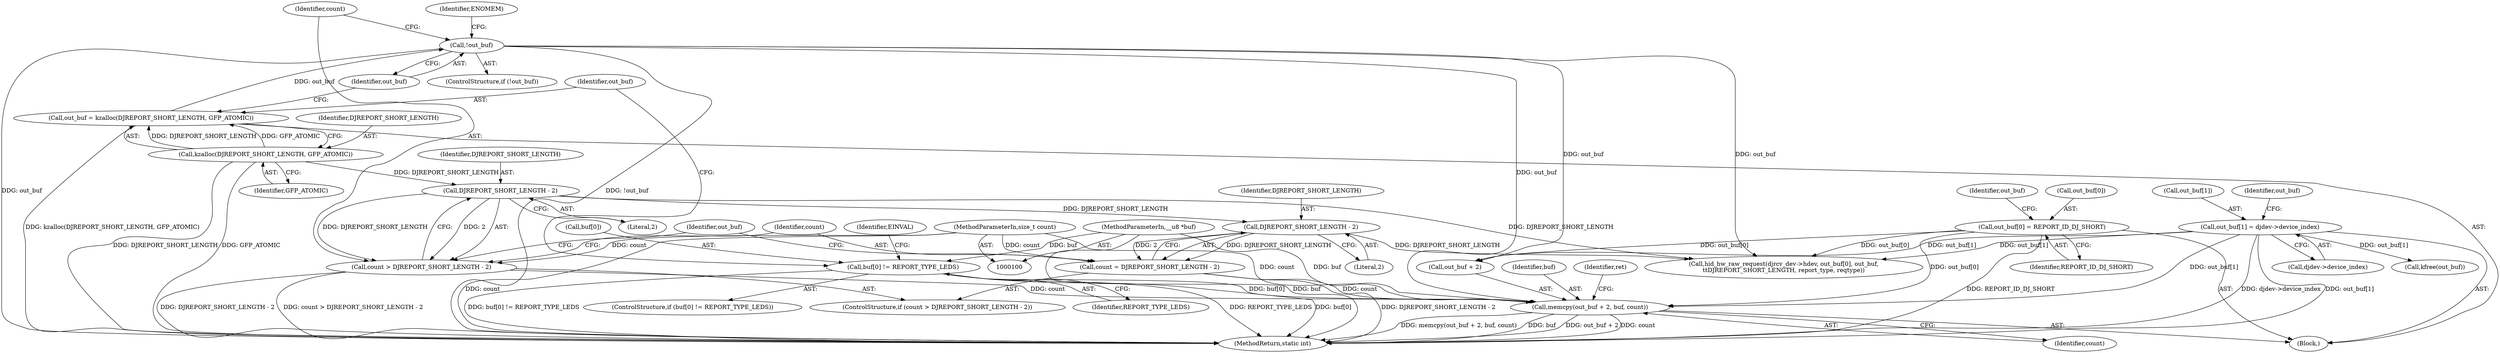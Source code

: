digraph "0_linux_51217e69697fba92a06e07e16f55c9a52d8e8945@API" {
"1000165" [label="(Call,memcpy(out_buf + 2, buf, count))"];
"1000158" [label="(Call,out_buf[1] = djdev->device_index)"];
"1000153" [label="(Call,out_buf[0] = REPORT_ID_DJ_SHORT)"];
"1000137" [label="(Call,!out_buf)"];
"1000131" [label="(Call,out_buf = kzalloc(DJREPORT_SHORT_LENGTH, GFP_ATOMIC))"];
"1000133" [label="(Call,kzalloc(DJREPORT_SHORT_LENGTH, GFP_ATOMIC))"];
"1000123" [label="(Call,buf[0] != REPORT_TYPE_LEDS)"];
"1000103" [label="(MethodParameterIn,__u8 *buf)"];
"1000143" [label="(Call,count > DJREPORT_SHORT_LENGTH - 2)"];
"1000104" [label="(MethodParameterIn,size_t count)"];
"1000145" [label="(Call,DJREPORT_SHORT_LENGTH - 2)"];
"1000148" [label="(Call,count = DJREPORT_SHORT_LENGTH - 2)"];
"1000150" [label="(Call,DJREPORT_SHORT_LENGTH - 2)"];
"1000157" [label="(Identifier,REPORT_ID_DJ_SHORT)"];
"1000154" [label="(Call,out_buf[0])"];
"1000141" [label="(Identifier,ENOMEM)"];
"1000162" [label="(Call,djdev->device_index)"];
"1000142" [label="(ControlStructure,if (count > DJREPORT_SHORT_LENGTH - 2))"];
"1000138" [label="(Identifier,out_buf)"];
"1000153" [label="(Call,out_buf[0] = REPORT_ID_DJ_SHORT)"];
"1000103" [label="(MethodParameterIn,__u8 *buf)"];
"1000123" [label="(Call,buf[0] != REPORT_TYPE_LEDS)"];
"1000173" [label="(Call,hid_hw_raw_request(djrcv_dev->hdev, out_buf[0], out_buf,\n\t\tDJREPORT_SHORT_LENGTH, report_type, reqtype))"];
"1000155" [label="(Identifier,out_buf)"];
"1000136" [label="(ControlStructure,if (!out_buf))"];
"1000170" [label="(Identifier,count)"];
"1000135" [label="(Identifier,GFP_ATOMIC)"];
"1000150" [label="(Call,DJREPORT_SHORT_LENGTH - 2)"];
"1000151" [label="(Identifier,DJREPORT_SHORT_LENGTH)"];
"1000124" [label="(Call,buf[0])"];
"1000147" [label="(Literal,2)"];
"1000160" [label="(Identifier,out_buf)"];
"1000169" [label="(Identifier,buf)"];
"1000165" [label="(Call,memcpy(out_buf + 2, buf, count))"];
"1000131" [label="(Call,out_buf = kzalloc(DJREPORT_SHORT_LENGTH, GFP_ATOMIC))"];
"1000133" [label="(Call,kzalloc(DJREPORT_SHORT_LENGTH, GFP_ATOMIC))"];
"1000107" [label="(Block,)"];
"1000134" [label="(Identifier,DJREPORT_SHORT_LENGTH)"];
"1000145" [label="(Call,DJREPORT_SHORT_LENGTH - 2)"];
"1000149" [label="(Identifier,count)"];
"1000184" [label="(Call,kfree(out_buf))"];
"1000104" [label="(MethodParameterIn,size_t count)"];
"1000122" [label="(ControlStructure,if (buf[0] != REPORT_TYPE_LEDS))"];
"1000152" [label="(Literal,2)"];
"1000132" [label="(Identifier,out_buf)"];
"1000158" [label="(Call,out_buf[1] = djdev->device_index)"];
"1000167" [label="(Identifier,out_buf)"];
"1000137" [label="(Call,!out_buf)"];
"1000127" [label="(Identifier,REPORT_TYPE_LEDS)"];
"1000148" [label="(Call,count = DJREPORT_SHORT_LENGTH - 2)"];
"1000146" [label="(Identifier,DJREPORT_SHORT_LENGTH)"];
"1000188" [label="(MethodReturn,static int)"];
"1000130" [label="(Identifier,EINVAL)"];
"1000166" [label="(Call,out_buf + 2)"];
"1000143" [label="(Call,count > DJREPORT_SHORT_LENGTH - 2)"];
"1000159" [label="(Call,out_buf[1])"];
"1000172" [label="(Identifier,ret)"];
"1000144" [label="(Identifier,count)"];
"1000165" -> "1000107"  [label="AST: "];
"1000165" -> "1000170"  [label="CFG: "];
"1000166" -> "1000165"  [label="AST: "];
"1000169" -> "1000165"  [label="AST: "];
"1000170" -> "1000165"  [label="AST: "];
"1000172" -> "1000165"  [label="CFG: "];
"1000165" -> "1000188"  [label="DDG: buf"];
"1000165" -> "1000188"  [label="DDG: out_buf + 2"];
"1000165" -> "1000188"  [label="DDG: count"];
"1000165" -> "1000188"  [label="DDG: memcpy(out_buf + 2, buf, count)"];
"1000158" -> "1000165"  [label="DDG: out_buf[1]"];
"1000153" -> "1000165"  [label="DDG: out_buf[0]"];
"1000137" -> "1000165"  [label="DDG: out_buf"];
"1000123" -> "1000165"  [label="DDG: buf[0]"];
"1000103" -> "1000165"  [label="DDG: buf"];
"1000143" -> "1000165"  [label="DDG: count"];
"1000148" -> "1000165"  [label="DDG: count"];
"1000104" -> "1000165"  [label="DDG: count"];
"1000158" -> "1000107"  [label="AST: "];
"1000158" -> "1000162"  [label="CFG: "];
"1000159" -> "1000158"  [label="AST: "];
"1000162" -> "1000158"  [label="AST: "];
"1000167" -> "1000158"  [label="CFG: "];
"1000158" -> "1000188"  [label="DDG: djdev->device_index"];
"1000158" -> "1000188"  [label="DDG: out_buf[1]"];
"1000158" -> "1000166"  [label="DDG: out_buf[1]"];
"1000158" -> "1000173"  [label="DDG: out_buf[1]"];
"1000158" -> "1000184"  [label="DDG: out_buf[1]"];
"1000153" -> "1000107"  [label="AST: "];
"1000153" -> "1000157"  [label="CFG: "];
"1000154" -> "1000153"  [label="AST: "];
"1000157" -> "1000153"  [label="AST: "];
"1000160" -> "1000153"  [label="CFG: "];
"1000153" -> "1000188"  [label="DDG: REPORT_ID_DJ_SHORT"];
"1000153" -> "1000166"  [label="DDG: out_buf[0]"];
"1000153" -> "1000173"  [label="DDG: out_buf[0]"];
"1000137" -> "1000136"  [label="AST: "];
"1000137" -> "1000138"  [label="CFG: "];
"1000138" -> "1000137"  [label="AST: "];
"1000141" -> "1000137"  [label="CFG: "];
"1000144" -> "1000137"  [label="CFG: "];
"1000137" -> "1000188"  [label="DDG: out_buf"];
"1000137" -> "1000188"  [label="DDG: !out_buf"];
"1000131" -> "1000137"  [label="DDG: out_buf"];
"1000137" -> "1000166"  [label="DDG: out_buf"];
"1000137" -> "1000173"  [label="DDG: out_buf"];
"1000131" -> "1000107"  [label="AST: "];
"1000131" -> "1000133"  [label="CFG: "];
"1000132" -> "1000131"  [label="AST: "];
"1000133" -> "1000131"  [label="AST: "];
"1000138" -> "1000131"  [label="CFG: "];
"1000131" -> "1000188"  [label="DDG: kzalloc(DJREPORT_SHORT_LENGTH, GFP_ATOMIC)"];
"1000133" -> "1000131"  [label="DDG: DJREPORT_SHORT_LENGTH"];
"1000133" -> "1000131"  [label="DDG: GFP_ATOMIC"];
"1000133" -> "1000135"  [label="CFG: "];
"1000134" -> "1000133"  [label="AST: "];
"1000135" -> "1000133"  [label="AST: "];
"1000133" -> "1000188"  [label="DDG: DJREPORT_SHORT_LENGTH"];
"1000133" -> "1000188"  [label="DDG: GFP_ATOMIC"];
"1000133" -> "1000145"  [label="DDG: DJREPORT_SHORT_LENGTH"];
"1000123" -> "1000122"  [label="AST: "];
"1000123" -> "1000127"  [label="CFG: "];
"1000124" -> "1000123"  [label="AST: "];
"1000127" -> "1000123"  [label="AST: "];
"1000130" -> "1000123"  [label="CFG: "];
"1000132" -> "1000123"  [label="CFG: "];
"1000123" -> "1000188"  [label="DDG: buf[0] != REPORT_TYPE_LEDS"];
"1000123" -> "1000188"  [label="DDG: REPORT_TYPE_LEDS"];
"1000123" -> "1000188"  [label="DDG: buf[0]"];
"1000103" -> "1000123"  [label="DDG: buf"];
"1000103" -> "1000100"  [label="AST: "];
"1000103" -> "1000188"  [label="DDG: buf"];
"1000143" -> "1000142"  [label="AST: "];
"1000143" -> "1000145"  [label="CFG: "];
"1000144" -> "1000143"  [label="AST: "];
"1000145" -> "1000143"  [label="AST: "];
"1000149" -> "1000143"  [label="CFG: "];
"1000155" -> "1000143"  [label="CFG: "];
"1000143" -> "1000188"  [label="DDG: count > DJREPORT_SHORT_LENGTH - 2"];
"1000143" -> "1000188"  [label="DDG: DJREPORT_SHORT_LENGTH - 2"];
"1000104" -> "1000143"  [label="DDG: count"];
"1000145" -> "1000143"  [label="DDG: DJREPORT_SHORT_LENGTH"];
"1000145" -> "1000143"  [label="DDG: 2"];
"1000104" -> "1000100"  [label="AST: "];
"1000104" -> "1000188"  [label="DDG: count"];
"1000104" -> "1000148"  [label="DDG: count"];
"1000145" -> "1000147"  [label="CFG: "];
"1000146" -> "1000145"  [label="AST: "];
"1000147" -> "1000145"  [label="AST: "];
"1000145" -> "1000150"  [label="DDG: DJREPORT_SHORT_LENGTH"];
"1000145" -> "1000173"  [label="DDG: DJREPORT_SHORT_LENGTH"];
"1000148" -> "1000142"  [label="AST: "];
"1000148" -> "1000150"  [label="CFG: "];
"1000149" -> "1000148"  [label="AST: "];
"1000150" -> "1000148"  [label="AST: "];
"1000155" -> "1000148"  [label="CFG: "];
"1000148" -> "1000188"  [label="DDG: DJREPORT_SHORT_LENGTH - 2"];
"1000150" -> "1000148"  [label="DDG: DJREPORT_SHORT_LENGTH"];
"1000150" -> "1000148"  [label="DDG: 2"];
"1000150" -> "1000152"  [label="CFG: "];
"1000151" -> "1000150"  [label="AST: "];
"1000152" -> "1000150"  [label="AST: "];
"1000150" -> "1000173"  [label="DDG: DJREPORT_SHORT_LENGTH"];
}
